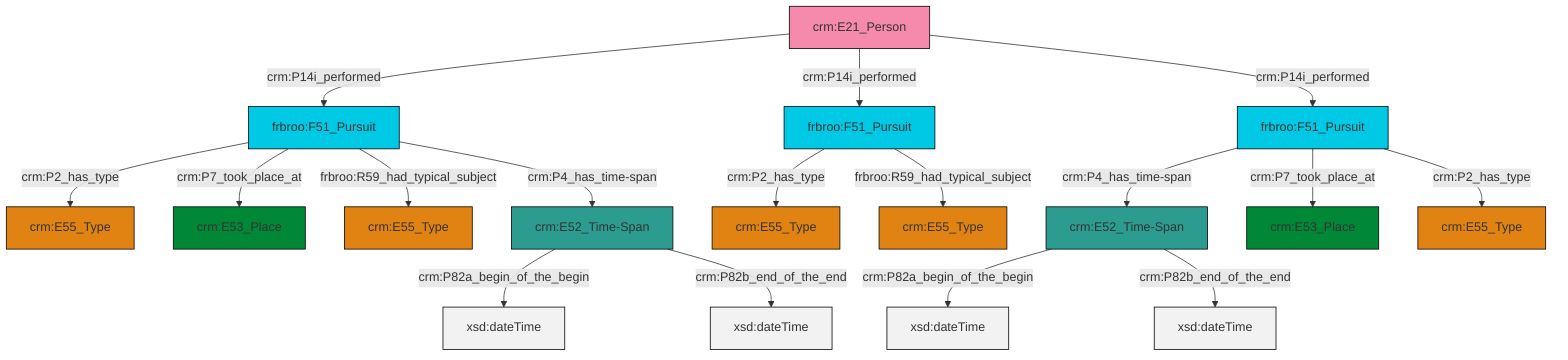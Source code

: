 graph TD
classDef Literal fill:#f2f2f2,stroke:#000000;
classDef CRM_Entity fill:#FFFFFF,stroke:#000000;
classDef Temporal_Entity fill:#00C9E6, stroke:#000000;
classDef Type fill:#E18312, stroke:#000000;
classDef Time-Span fill:#2C9C91, stroke:#000000;
classDef Appellation fill:#FFEB7F, stroke:#000000;
classDef Place fill:#008836, stroke:#000000;
classDef Persistent_Item fill:#B266B2, stroke:#000000;
classDef Conceptual_Object fill:#FFD700, stroke:#000000;
classDef Physical_Thing fill:#D2B48C, stroke:#000000;
classDef Actor fill:#f58aad, stroke:#000000;
classDef PC_Classes fill:#4ce600, stroke:#000000;
classDef Multi fill:#cccccc,stroke:#000000;

6["frbroo:F51_Pursuit"]:::Temporal_Entity -->|crm:P4_has_time-span| 0["crm:E52_Time-Span"]:::Time-Span
0["crm:E52_Time-Span"]:::Time-Span -->|crm:P82a_begin_of_the_begin| 15[xsd:dateTime]:::Literal
18["frbroo:F51_Pursuit"]:::Temporal_Entity -->|crm:P2_has_type| 8["crm:E55_Type"]:::Type
21["crm:E21_Person"]:::Actor -->|crm:P14i_performed| 18["frbroo:F51_Pursuit"]:::Temporal_Entity
18["frbroo:F51_Pursuit"]:::Temporal_Entity -->|crm:P7_took_place_at| 13["crm:E53_Place"]:::Place
21["crm:E21_Person"]:::Actor -->|crm:P14i_performed| 10["frbroo:F51_Pursuit"]:::Temporal_Entity
2["crm:E52_Time-Span"]:::Time-Span -->|crm:P82a_begin_of_the_begin| 26[xsd:dateTime]:::Literal
21["crm:E21_Person"]:::Actor -->|crm:P14i_performed| 6["frbroo:F51_Pursuit"]:::Temporal_Entity
18["frbroo:F51_Pursuit"]:::Temporal_Entity -->|frbroo:R59_had_typical_subject| 27["crm:E55_Type"]:::Type
18["frbroo:F51_Pursuit"]:::Temporal_Entity -->|crm:P4_has_time-span| 2["crm:E52_Time-Span"]:::Time-Span
0["crm:E52_Time-Span"]:::Time-Span -->|crm:P82b_end_of_the_end| 28[xsd:dateTime]:::Literal
6["frbroo:F51_Pursuit"]:::Temporal_Entity -->|crm:P7_took_place_at| 30["crm:E53_Place"]:::Place
2["crm:E52_Time-Span"]:::Time-Span -->|crm:P82b_end_of_the_end| 31[xsd:dateTime]:::Literal
6["frbroo:F51_Pursuit"]:::Temporal_Entity -->|crm:P2_has_type| 19["crm:E55_Type"]:::Type
10["frbroo:F51_Pursuit"]:::Temporal_Entity -->|crm:P2_has_type| 4["crm:E55_Type"]:::Type
10["frbroo:F51_Pursuit"]:::Temporal_Entity -->|frbroo:R59_had_typical_subject| 16["crm:E55_Type"]:::Type